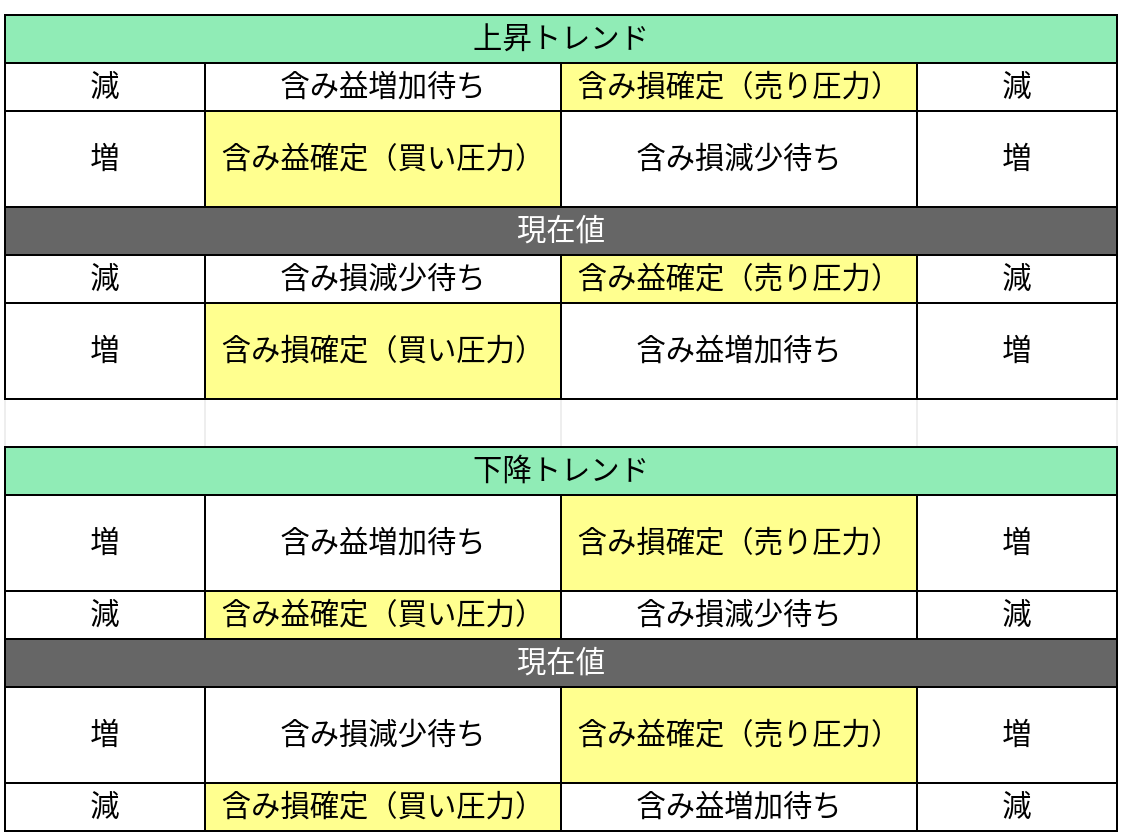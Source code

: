 <mxfile>
    <diagram id="YjncfdWZtRy6m-v9Tnrz" name="Page-1">
        <mxGraphModel dx="1155" dy="649" grid="1" gridSize="10" guides="1" tooltips="1" connect="1" arrows="1" fold="1" page="1" pageScale="1" pageWidth="1169" pageHeight="827" math="0" shadow="0">
            <root>
                <mxCell id="0"/>
                <mxCell id="1" parent="0"/>
                <UserObject label="&lt;table xmlns=&quot;http://www.w3.org/1999/xhtml&quot; cellspacing=&quot;0&quot; cellpadding=&quot;0&quot; dir=&quot;ltr&quot; border=&quot;1&quot; style=&quot;table-layout:fixed;font-size:10pt;font-family:Arial;width:0px;border-collapse:collapse;border:none&quot; data-sheets-root=&quot;1&quot; data-sheets-baot=&quot;1&quot;&gt;&lt;colgroup&gt;&lt;col width=&quot;100&quot;&gt;&lt;col width=&quot;178&quot;&gt;&lt;col width=&quot;178&quot;&gt;&lt;col width=&quot;100&quot;&gt;&lt;/colgroup&gt;&lt;tbody&gt;&lt;tr style=&quot;height:24px;&quot;&gt;&lt;td style=&quot;border-top:1px solid #000000;border-right:1px solid #000000;border-bottom:1px solid #000000;border-left:1px solid #000000;overflow:hidden;padding:2px 3px 2px 3px;vertical-align:middle;background-color:#90ecb6;font-size:11pt;text-align:center;&quot; rowspan=&quot;1&quot; colspan=&quot;4&quot;&gt;上昇トレンド&lt;/td&gt;&lt;/tr&gt;&lt;tr style=&quot;height:24px;&quot;&gt;&lt;td style=&quot;border-right:1px solid #000000;border-bottom:1px solid #000000;border-left:1px solid #000000;overflow:hidden;padding:2px 3px 2px 3px;vertical-align:middle;font-size:11pt;text-align:center;&quot;&gt;減&lt;/td&gt;&lt;td style=&quot;border-right:1px solid #000000;border-bottom:1px solid #000000;overflow:hidden;padding:2px 3px 2px 3px;vertical-align:middle;font-size:11pt;text-align:center;&quot;&gt;含み益増加待ち&lt;/td&gt;&lt;td style=&quot;border-right:1px solid #000000;border-bottom:1px solid #000000;overflow:hidden;padding:2px 3px 2px 3px;vertical-align:middle;background-color:#ffff8f;font-size:11pt;text-align:center;&quot;&gt;含み損確定（売り圧力）&lt;/td&gt;&lt;td style=&quot;border-right:1px solid #000000;border-bottom:1px solid #000000;overflow:hidden;padding:2px 3px 2px 3px;vertical-align:middle;font-size:11pt;text-align:center;&quot;&gt;減&lt;/td&gt;&lt;/tr&gt;&lt;tr style=&quot;height:48px;&quot;&gt;&lt;td style=&quot;border-right:1px solid #000000;border-bottom:1px solid #000000;border-left:1px solid #000000;overflow:hidden;padding:2px 3px 2px 3px;vertical-align:middle;font-size:11pt;text-align:center;&quot;&gt;増&lt;/td&gt;&lt;td style=&quot;border-right:1px solid #000000;border-bottom:1px solid #000000;overflow:hidden;padding:2px 3px 2px 3px;vertical-align:middle;background-color:#ffff8f;font-size:11pt;text-align:center;&quot;&gt;含み益確定（買い圧力）&lt;/td&gt;&lt;td style=&quot;border-right:1px solid #000000;border-bottom:1px solid #000000;overflow:hidden;padding:2px 3px 2px 3px;vertical-align:middle;font-size:11pt;text-align:center;&quot;&gt;含み損減少待ち&lt;/td&gt;&lt;td style=&quot;border-right:1px solid #000000;border-bottom:1px solid #000000;overflow:hidden;padding:2px 3px 2px 3px;vertical-align:middle;font-size:11pt;text-align:center;&quot;&gt;増&lt;/td&gt;&lt;/tr&gt;&lt;tr style=&quot;height:24px;&quot;&gt;&lt;td style=&quot;border-right:1px solid #000000;border-bottom:1px solid #000000;border-left:1px solid #000000;overflow:hidden;padding:2px 3px 2px 3px;vertical-align:middle;background-color:#666666;font-size:11pt;color:#ffffff;text-align:center;&quot; rowspan=&quot;1&quot; colspan=&quot;4&quot;&gt;現在値&lt;/td&gt;&lt;/tr&gt;&lt;tr style=&quot;height:24px;&quot;&gt;&lt;td style=&quot;border-right:1px solid #000000;border-bottom:1px solid #000000;border-left:1px solid #000000;overflow:hidden;padding:2px 3px 2px 3px;vertical-align:middle;font-size:11pt;text-align:center;&quot;&gt;減&lt;/td&gt;&lt;td style=&quot;border-right:1px solid #000000;border-bottom:1px solid #000000;overflow:hidden;padding:2px 3px 2px 3px;vertical-align:middle;font-size:11pt;text-align:center;&quot;&gt;含み損減少待ち&lt;/td&gt;&lt;td style=&quot;border-right:1px solid #000000;border-bottom:1px solid #000000;overflow:hidden;padding:2px 3px 2px 3px;vertical-align:middle;background-color:#ffff8f;font-size:11pt;text-align:center;&quot;&gt;含み益確定（売り圧力）&lt;/td&gt;&lt;td style=&quot;border-right:1px solid #000000;border-bottom:1px solid #000000;overflow:hidden;padding:2px 3px 2px 3px;vertical-align:middle;font-size:11pt;text-align:center;&quot;&gt;減&lt;/td&gt;&lt;/tr&gt;&lt;tr style=&quot;height:48px;&quot;&gt;&lt;td style=&quot;border-right:1px solid #000000;border-bottom:1px solid #000000;border-left:1px solid #000000;overflow:hidden;padding:2px 3px 2px 3px;vertical-align:middle;font-size:11pt;text-align:center;&quot;&gt;増&lt;/td&gt;&lt;td style=&quot;border-right:1px solid #000000;border-bottom:1px solid #000000;overflow:hidden;padding:2px 3px 2px 3px;vertical-align:middle;background-color:#ffff8f;font-size:11pt;text-align:center;&quot;&gt;含み損確定（買い圧力）&lt;/td&gt;&lt;td style=&quot;border-right:1px solid #000000;border-bottom:1px solid #000000;overflow:hidden;padding:2px 3px 2px 3px;vertical-align:middle;font-size:11pt;text-align:center;&quot;&gt;含み益増加待ち&lt;/td&gt;&lt;td style=&quot;border-right:1px solid #000000;border-bottom:1px solid #000000;overflow:hidden;padding:2px 3px 2px 3px;vertical-align:middle;font-size:11pt;text-align:center;&quot;&gt;増&lt;/td&gt;&lt;/tr&gt;&lt;tr style=&quot;height:24px;&quot;&gt;&lt;td style=&quot;border-bottom:1px solid #000000;overflow:hidden;padding:2px 3px 2px 3px;vertical-align:middle;&quot;&gt;&lt;/td&gt;&lt;td style=&quot;border-bottom:1px solid #000000;overflow:hidden;padding:2px 3px 2px 3px;vertical-align:middle;&quot;&gt;&lt;/td&gt;&lt;td style=&quot;border-bottom:1px solid #000000;overflow:hidden;padding:2px 3px 2px 3px;vertical-align:middle;&quot;&gt;&lt;/td&gt;&lt;td style=&quot;border-bottom:1px solid #000000;overflow:hidden;padding:2px 3px 2px 3px;vertical-align:middle;&quot;&gt;&lt;/td&gt;&lt;/tr&gt;&lt;tr style=&quot;height:24px;&quot;&gt;&lt;td style=&quot;border-right:1px solid #000000;border-bottom:1px solid #000000;border-left:1px solid #000000;overflow:hidden;padding:2px 3px 2px 3px;vertical-align:middle;background-color:#90ecb6;font-size:11pt;text-align:center;&quot; rowspan=&quot;1&quot; colspan=&quot;4&quot;&gt;下降トレンド&lt;/td&gt;&lt;/tr&gt;&lt;tr style=&quot;height:48px;&quot;&gt;&lt;td style=&quot;border-right:1px solid #000000;border-bottom:1px solid #000000;border-left:1px solid #000000;overflow:hidden;padding:2px 3px 2px 3px;vertical-align:middle;font-size:11pt;text-align:center;&quot;&gt;増&lt;/td&gt;&lt;td style=&quot;border-right:1px solid #000000;border-bottom:1px solid #000000;overflow:hidden;padding:2px 3px 2px 3px;vertical-align:middle;font-size:11pt;text-align:center;&quot;&gt;含み益増加待ち&lt;/td&gt;&lt;td style=&quot;border-right:1px solid #000000;border-bottom:1px solid #000000;overflow:hidden;padding:2px 3px 2px 3px;vertical-align:middle;background-color:#ffff8f;font-size:11pt;text-align:center;&quot;&gt;含み損確定（売り圧力）&lt;/td&gt;&lt;td style=&quot;border-right:1px solid #000000;border-bottom:1px solid #000000;overflow:hidden;padding:2px 3px 2px 3px;vertical-align:middle;font-size:11pt;text-align:center;&quot;&gt;増&lt;/td&gt;&lt;/tr&gt;&lt;tr style=&quot;height:24px;&quot;&gt;&lt;td style=&quot;border-right:1px solid #000000;border-bottom:1px solid #000000;border-left:1px solid #000000;overflow:hidden;padding:2px 3px 2px 3px;vertical-align:middle;font-size:11pt;text-align:center;&quot;&gt;減&lt;/td&gt;&lt;td style=&quot;border-right:1px solid #000000;border-bottom:1px solid #000000;overflow:hidden;padding:2px 3px 2px 3px;vertical-align:middle;background-color:#ffff8f;font-size:11pt;text-align:center;&quot;&gt;含み益確定（買い圧力）&lt;/td&gt;&lt;td style=&quot;border-right:1px solid #000000;border-bottom:1px solid #000000;overflow:hidden;padding:2px 3px 2px 3px;vertical-align:middle;font-size:11pt;text-align:center;&quot;&gt;含み損減少待ち&lt;/td&gt;&lt;td style=&quot;border-right:1px solid #000000;border-bottom:1px solid #000000;overflow:hidden;padding:2px 3px 2px 3px;vertical-align:middle;font-size:11pt;text-align:center;&quot;&gt;減&lt;/td&gt;&lt;/tr&gt;&lt;tr style=&quot;height:24px;&quot;&gt;&lt;td style=&quot;border-right:1px solid #000000;border-bottom:1px solid #000000;border-left:1px solid #000000;overflow:hidden;padding:2px 3px 2px 3px;vertical-align:middle;background-color:#666666;font-size:11pt;color:#ffffff;text-align:center;&quot; rowspan=&quot;1&quot; colspan=&quot;4&quot;&gt;現在値&lt;/td&gt;&lt;/tr&gt;&lt;tr style=&quot;height:48px;&quot;&gt;&lt;td style=&quot;border-right:1px solid #000000;border-bottom:1px solid #000000;border-left:1px solid #000000;overflow:hidden;padding:2px 3px 2px 3px;vertical-align:middle;font-size:11pt;text-align:center;&quot;&gt;増&lt;/td&gt;&lt;td style=&quot;border-right:1px solid #000000;border-bottom:1px solid #000000;overflow:hidden;padding:2px 3px 2px 3px;vertical-align:middle;font-size:11pt;text-align:center;&quot;&gt;含み損減少待ち&lt;/td&gt;&lt;td style=&quot;border-right:1px solid #000000;border-bottom:1px solid #000000;overflow:hidden;padding:2px 3px 2px 3px;vertical-align:middle;background-color:#ffff8f;font-size:11pt;text-align:center;&quot;&gt;含み益確定（売り圧力）&lt;/td&gt;&lt;td style=&quot;border-right:1px solid #000000;border-bottom:1px solid #000000;overflow:hidden;padding:2px 3px 2px 3px;vertical-align:middle;font-size:11pt;text-align:center;&quot;&gt;増&lt;/td&gt;&lt;/tr&gt;&lt;tr style=&quot;height:24px;&quot;&gt;&lt;td style=&quot;border-right:1px solid #000000;border-bottom:1px solid #000000;border-left:1px solid #000000;overflow:hidden;padding:2px 3px 2px 3px;vertical-align:middle;font-size:11pt;text-align:center;&quot;&gt;減&lt;/td&gt;&lt;td style=&quot;border-right:1px solid #000000;border-bottom:1px solid #000000;overflow:hidden;padding:2px 3px 2px 3px;vertical-align:middle;background-color:#ffff8f;font-size:11pt;text-align:center;&quot;&gt;含み損確定（買い圧力）&lt;/td&gt;&lt;td style=&quot;border-right:1px solid #000000;border-bottom:1px solid #000000;overflow:hidden;padding:2px 3px 2px 3px;vertical-align:middle;font-size:11pt;text-align:center;&quot;&gt;含み益増加待ち&lt;/td&gt;&lt;td style=&quot;border-right:1px solid #000000;border-bottom:1px solid #000000;overflow:hidden;padding:2px 3px 2px 3px;vertical-align:middle;font-size:11pt;text-align:center;&quot;&gt;減&lt;/td&gt;&lt;/tr&gt;&lt;/tbody&gt;&lt;/table&gt;" link="&lt;table xmlns=&quot;http://www.w3.org/1999/xhtml&quot; cellspacing=&quot;0&quot; cellpadding=&quot;0&quot; dir=&quot;ltr&quot; border=&quot;1&quot; style=&quot;table-layout:fixed;font-size:10pt;font-family:Arial;width:0px;border-collapse:collapse;border:none&quot; data-sheets-root=&quot;1&quot; data-sheets-baot=&quot;1&quot;&gt;&lt;colgroup&gt;&lt;col width=&quot;100&quot;&gt;&lt;col width=&quot;178&quot;&gt;&lt;col width=&quot;178&quot;&gt;&lt;col width=&quot;100&quot;&gt;&lt;/colgroup&gt;&lt;tbody&gt;&lt;tr style=&quot;height:24px;&quot;&gt;&lt;td style=&quot;border-top:1px solid #000000;border-right:1px solid #000000;border-bottom:1px solid #000000;border-left:1px solid #000000;overflow:hidden;padding:2px 3px 2px 3px;vertical-align:middle;background-color:#90ecb6;font-size:11pt;text-align:center;&quot; rowspan=&quot;1&quot; colspan=&quot;4&quot;&gt;上昇トレンド&lt;/td&gt;&lt;/tr&gt;&lt;tr style=&quot;height:24px;&quot;&gt;&lt;td style=&quot;border-right:1px solid #000000;border-bottom:1px solid #000000;border-left:1px solid #000000;overflow:hidden;padding:2px 3px 2px 3px;vertical-align:middle;font-size:11pt;text-align:center;&quot;&gt;減&lt;/td&gt;&lt;td style=&quot;border-right:1px solid #000000;border-bottom:1px solid #000000;overflow:hidden;padding:2px 3px 2px 3px;vertical-align:middle;font-size:11pt;text-align:center;&quot;&gt;含み益増加待ち&lt;/td&gt;&lt;td style=&quot;border-right:1px solid #000000;border-bottom:1px solid #000000;overflow:hidden;padding:2px 3px 2px 3px;vertical-align:middle;background-color:#ffff8f;font-size:11pt;text-align:center;&quot;&gt;含み損確定（売り圧力）&lt;/td&gt;&lt;td style=&quot;border-right:1px solid #000000;border-bottom:1px solid #000000;overflow:hidden;padding:2px 3px 2px 3px;vertical-align:middle;font-size:11pt;text-align:center;&quot;&gt;減&lt;/td&gt;&lt;/tr&gt;&lt;tr style=&quot;height:48px;&quot;&gt;&lt;td style=&quot;border-right:1px solid #000000;border-bottom:1px solid #000000;border-left:1px solid #000000;overflow:hidden;padding:2px 3px 2px 3px;vertical-align:middle;font-size:11pt;text-align:center;&quot;&gt;増&lt;/td&gt;&lt;td style=&quot;border-right:1px solid #000000;border-bottom:1px solid #000000;overflow:hidden;padding:2px 3px 2px 3px;vertical-align:middle;background-color:#ffff8f;font-size:11pt;text-align:center;&quot;&gt;含み益確定（買い圧力）&lt;/td&gt;&lt;td style=&quot;border-right:1px solid #000000;border-bottom:1px solid #000000;overflow:hidden;padding:2px 3px 2px 3px;vertical-align:middle;font-size:11pt;text-align:center;&quot;&gt;含み損減少待ち&lt;/td&gt;&lt;td style=&quot;border-right:1px solid #000000;border-bottom:1px solid #000000;overflow:hidden;padding:2px 3px 2px 3px;vertical-align:middle;font-size:11pt;text-align:center;&quot;&gt;増&lt;/td&gt;&lt;/tr&gt;&lt;tr style=&quot;height:24px;&quot;&gt;&lt;td style=&quot;border-right:1px solid #000000;border-bottom:1px solid #000000;border-left:1px solid #000000;overflow:hidden;padding:2px 3px 2px 3px;vertical-align:middle;background-color:#666666;font-size:11pt;color:#ffffff;text-align:center;&quot; rowspan=&quot;1&quot; colspan=&quot;4&quot;&gt;現在値&lt;/td&gt;&lt;/tr&gt;&lt;tr style=&quot;height:24px;&quot;&gt;&lt;td style=&quot;border-right:1px solid #000000;border-bottom:1px solid #000000;border-left:1px solid #000000;overflow:hidden;padding:2px 3px 2px 3px;vertical-align:middle;font-size:11pt;text-align:center;&quot;&gt;減&lt;/td&gt;&lt;td style=&quot;border-right:1px solid #000000;border-bottom:1px solid #000000;overflow:hidden;padding:2px 3px 2px 3px;vertical-align:middle;font-size:11pt;text-align:center;&quot;&gt;含み損減少待ち&lt;/td&gt;&lt;td style=&quot;border-right:1px solid #000000;border-bottom:1px solid #000000;overflow:hidden;padding:2px 3px 2px 3px;vertical-align:middle;background-color:#ffff8f;font-size:11pt;text-align:center;&quot;&gt;含み益確定（売り圧力）&lt;/td&gt;&lt;td style=&quot;border-right:1px solid #000000;border-bottom:1px solid #000000;overflow:hidden;padding:2px 3px 2px 3px;vertical-align:middle;font-size:11pt;text-align:center;&quot;&gt;減&lt;/td&gt;&lt;/tr&gt;&lt;tr style=&quot;height:48px;&quot;&gt;&lt;td style=&quot;border-right:1px solid #000000;border-bottom:1px solid #000000;border-left:1px solid #000000;overflow:hidden;padding:2px 3px 2px 3px;vertical-align:middle;font-size:11pt;text-align:center;&quot;&gt;増&lt;/td&gt;&lt;td style=&quot;border-right:1px solid #000000;border-bottom:1px solid #000000;overflow:hidden;padding:2px 3px 2px 3px;vertical-align:middle;background-color:#ffff8f;font-size:11pt;text-align:center;&quot;&gt;含み損確定（買い圧力）&lt;/td&gt;&lt;td style=&quot;border-right:1px solid #000000;border-bottom:1px solid #000000;overflow:hidden;padding:2px 3px 2px 3px;vertical-align:middle;font-size:11pt;text-align:center;&quot;&gt;含み益増加待ち&lt;/td&gt;&lt;td style=&quot;border-right:1px solid #000000;border-bottom:1px solid #000000;overflow:hidden;padding:2px 3px 2px 3px;vertical-align:middle;font-size:11pt;text-align:center;&quot;&gt;増&lt;/td&gt;&lt;/tr&gt;&lt;tr style=&quot;height:24px;&quot;&gt;&lt;td style=&quot;border-bottom:1px solid #000000;overflow:hidden;padding:2px 3px 2px 3px;vertical-align:middle;&quot;&gt;&lt;/td&gt;&lt;td style=&quot;border-bottom:1px solid #000000;overflow:hidden;padding:2px 3px 2px 3px;vertical-align:middle;&quot;&gt;&lt;/td&gt;&lt;td style=&quot;border-bottom:1px solid #000000;overflow:hidden;padding:2px 3px 2px 3px;vertical-align:middle;&quot;&gt;&lt;/td&gt;&lt;td style=&quot;border-bottom:1px solid #000000;overflow:hidden;padding:2px 3px 2px 3px;vertical-align:middle;&quot;&gt;&lt;/td&gt;&lt;/tr&gt;&lt;tr style=&quot;height:24px;&quot;&gt;&lt;td style=&quot;border-right:1px solid #000000;border-bottom:1px solid #000000;border-left:1px solid #000000;overflow:hidden;padding:2px 3px 2px 3px;vertical-align:middle;background-color:#90ecb6;font-size:11pt;text-align:center;&quot; rowspan=&quot;1&quot; colspan=&quot;4&quot;&gt;下降トレンド&lt;/td&gt;&lt;/tr&gt;&lt;tr style=&quot;height:48px;&quot;&gt;&lt;td style=&quot;border-right:1px solid #000000;border-bottom:1px solid #000000;border-left:1px solid #000000;overflow:hidden;padding:2px 3px 2px 3px;vertical-align:middle;font-size:11pt;text-align:center;&quot;&gt;増&lt;/td&gt;&lt;td style=&quot;border-right:1px solid #000000;border-bottom:1px solid #000000;overflow:hidden;padding:2px 3px 2px 3px;vertical-align:middle;font-size:11pt;text-align:center;&quot;&gt;含み益増加待ち&lt;/td&gt;&lt;td style=&quot;border-right:1px solid #000000;border-bottom:1px solid #000000;overflow:hidden;padding:2px 3px 2px 3px;vertical-align:middle;background-color:#ffff8f;font-size:11pt;text-align:center;&quot;&gt;含み損確定（売り圧力）&lt;/td&gt;&lt;td style=&quot;border-right:1px solid #000000;border-bottom:1px solid #000000;overflow:hidden;padding:2px 3px 2px 3px;vertical-align:middle;font-size:11pt;text-align:center;&quot;&gt;増&lt;/td&gt;&lt;/tr&gt;&lt;tr style=&quot;height:24px;&quot;&gt;&lt;td style=&quot;border-right:1px solid #000000;border-bottom:1px solid #000000;border-left:1px solid #000000;overflow:hidden;padding:2px 3px 2px 3px;vertical-align:middle;font-size:11pt;text-align:center;&quot;&gt;減&lt;/td&gt;&lt;td style=&quot;border-right:1px solid #000000;border-bottom:1px solid #000000;overflow:hidden;padding:2px 3px 2px 3px;vertical-align:middle;background-color:#ffff8f;font-size:11pt;text-align:center;&quot;&gt;含み益確定（買い圧力）&lt;/td&gt;&lt;td style=&quot;border-right:1px solid #000000;border-bottom:1px solid #000000;overflow:hidden;padding:2px 3px 2px 3px;vertical-align:middle;font-size:11pt;text-align:center;&quot;&gt;含み損減少待ち&lt;/td&gt;&lt;td style=&quot;border-right:1px solid #000000;border-bottom:1px solid #000000;overflow:hidden;padding:2px 3px 2px 3px;vertical-align:middle;font-size:11pt;text-align:center;&quot;&gt;減&lt;/td&gt;&lt;/tr&gt;&lt;tr style=&quot;height:24px;&quot;&gt;&lt;td style=&quot;border-right:1px solid #000000;border-bottom:1px solid #000000;border-left:1px solid #000000;overflow:hidden;padding:2px 3px 2px 3px;vertical-align:middle;background-color:#666666;font-size:11pt;color:#ffffff;text-align:center;&quot; rowspan=&quot;1&quot; colspan=&quot;4&quot;&gt;現在値&lt;/td&gt;&lt;/tr&gt;&lt;tr style=&quot;height:48px;&quot;&gt;&lt;td style=&quot;border-right:1px solid #000000;border-bottom:1px solid #000000;border-left:1px solid #000000;overflow:hidden;padding:2px 3px 2px 3px;vertical-align:middle;font-size:11pt;text-align:center;&quot;&gt;増&lt;/td&gt;&lt;td style=&quot;border-right:1px solid #000000;border-bottom:1px solid #000000;overflow:hidden;padding:2px 3px 2px 3px;vertical-align:middle;font-size:11pt;text-align:center;&quot;&gt;含み損減少待ち&lt;/td&gt;&lt;td style=&quot;border-right:1px solid #000000;border-bottom:1px solid #000000;overflow:hidden;padding:2px 3px 2px 3px;vertical-align:middle;background-color:#ffff8f;font-size:11pt;text-align:center;&quot;&gt;含み益確定（売り圧力）&lt;/td&gt;&lt;td style=&quot;border-right:1px solid #000000;border-bottom:1px solid #000000;overflow:hidden;padding:2px 3px 2px 3px;vertical-align:middle;font-size:11pt;text-align:center;&quot;&gt;増&lt;/td&gt;&lt;/tr&gt;&lt;tr style=&quot;height:24px;&quot;&gt;&lt;td style=&quot;border-right:1px solid #000000;border-bottom:1px solid #000000;border-left:1px solid #000000;overflow:hidden;padding:2px 3px 2px 3px;vertical-align:middle;font-size:11pt;text-align:center;&quot;&gt;減&lt;/td&gt;&lt;td style=&quot;border-right:1px solid #000000;border-bottom:1px solid #000000;overflow:hidden;padding:2px 3px 2px 3px;vertical-align:middle;background-color:#ffff8f;font-size:11pt;text-align:center;&quot;&gt;含み損確定（買い圧力）&lt;/td&gt;&lt;td style=&quot;border-right:1px solid #000000;border-bottom:1px solid #000000;overflow:hidden;padding:2px 3px 2px 3px;vertical-align:middle;font-size:11pt;text-align:center;&quot;&gt;含み益増加待ち&lt;/td&gt;&lt;td style=&quot;border-right:1px solid #000000;border-bottom:1px solid #000000;overflow:hidden;padding:2px 3px 2px 3px;vertical-align:middle;font-size:11pt;text-align:center;&quot;&gt;減&lt;/td&gt;&lt;/tr&gt;&lt;/tbody&gt;&lt;/table&gt;" id="2">
                    <mxCell style="text;whiteSpace=wrap;html=1;" parent="1" vertex="1">
                        <mxGeometry x="530" y="250" width="560" height="410" as="geometry"/>
                    </mxCell>
                </UserObject>
            </root>
        </mxGraphModel>
    </diagram>
</mxfile>